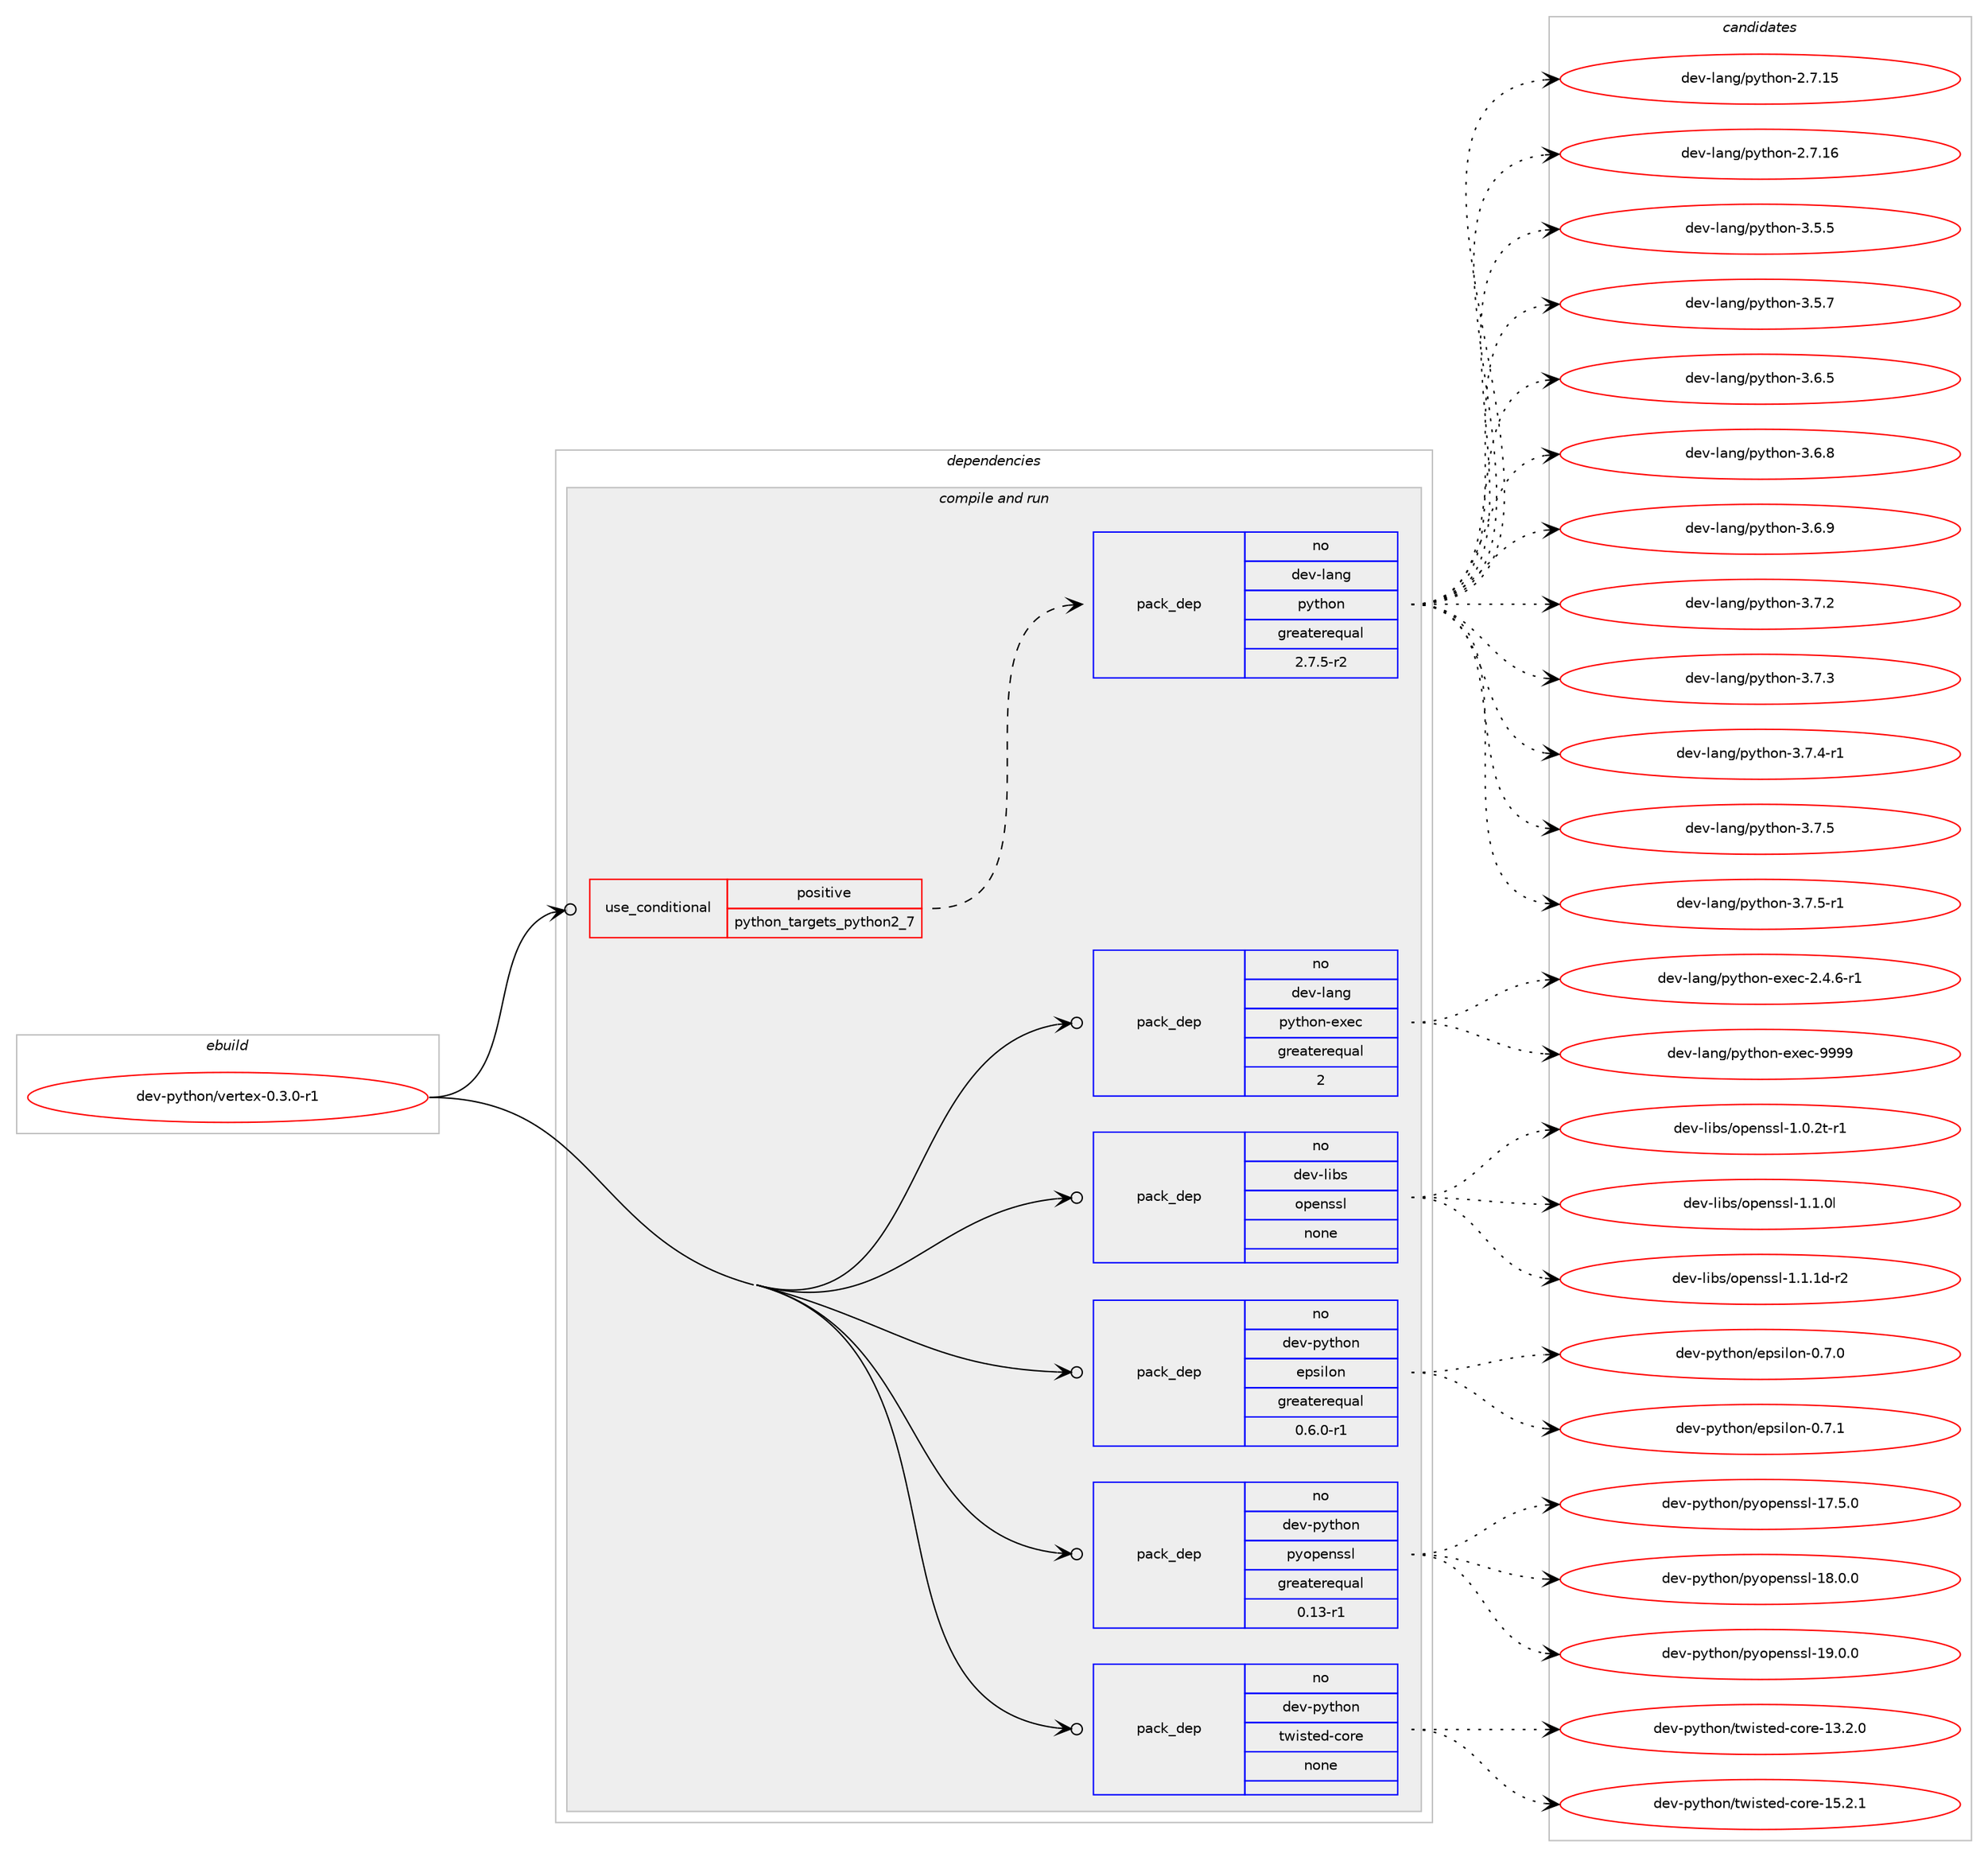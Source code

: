 digraph prolog {

# *************
# Graph options
# *************

newrank=true;
concentrate=true;
compound=true;
graph [rankdir=LR,fontname=Helvetica,fontsize=10,ranksep=1.5];#, ranksep=2.5, nodesep=0.2];
edge  [arrowhead=vee];
node  [fontname=Helvetica,fontsize=10];

# **********
# The ebuild
# **********

subgraph cluster_leftcol {
color=gray;
rank=same;
label=<<i>ebuild</i>>;
id [label="dev-python/vertex-0.3.0-r1", color=red, width=4, href="../dev-python/vertex-0.3.0-r1.svg"];
}

# ****************
# The dependencies
# ****************

subgraph cluster_midcol {
color=gray;
label=<<i>dependencies</i>>;
subgraph cluster_compile {
fillcolor="#eeeeee";
style=filled;
label=<<i>compile</i>>;
}
subgraph cluster_compileandrun {
fillcolor="#eeeeee";
style=filled;
label=<<i>compile and run</i>>;
subgraph cond151124 {
dependency642944 [label=<<TABLE BORDER="0" CELLBORDER="1" CELLSPACING="0" CELLPADDING="4"><TR><TD ROWSPAN="3" CELLPADDING="10">use_conditional</TD></TR><TR><TD>positive</TD></TR><TR><TD>python_targets_python2_7</TD></TR></TABLE>>, shape=none, color=red];
subgraph pack479932 {
dependency642945 [label=<<TABLE BORDER="0" CELLBORDER="1" CELLSPACING="0" CELLPADDING="4" WIDTH="220"><TR><TD ROWSPAN="6" CELLPADDING="30">pack_dep</TD></TR><TR><TD WIDTH="110">no</TD></TR><TR><TD>dev-lang</TD></TR><TR><TD>python</TD></TR><TR><TD>greaterequal</TD></TR><TR><TD>2.7.5-r2</TD></TR></TABLE>>, shape=none, color=blue];
}
dependency642944:e -> dependency642945:w [weight=20,style="dashed",arrowhead="vee"];
}
id:e -> dependency642944:w [weight=20,style="solid",arrowhead="odotvee"];
subgraph pack479933 {
dependency642946 [label=<<TABLE BORDER="0" CELLBORDER="1" CELLSPACING="0" CELLPADDING="4" WIDTH="220"><TR><TD ROWSPAN="6" CELLPADDING="30">pack_dep</TD></TR><TR><TD WIDTH="110">no</TD></TR><TR><TD>dev-lang</TD></TR><TR><TD>python-exec</TD></TR><TR><TD>greaterequal</TD></TR><TR><TD>2</TD></TR></TABLE>>, shape=none, color=blue];
}
id:e -> dependency642946:w [weight=20,style="solid",arrowhead="odotvee"];
subgraph pack479934 {
dependency642947 [label=<<TABLE BORDER="0" CELLBORDER="1" CELLSPACING="0" CELLPADDING="4" WIDTH="220"><TR><TD ROWSPAN="6" CELLPADDING="30">pack_dep</TD></TR><TR><TD WIDTH="110">no</TD></TR><TR><TD>dev-libs</TD></TR><TR><TD>openssl</TD></TR><TR><TD>none</TD></TR><TR><TD></TD></TR></TABLE>>, shape=none, color=blue];
}
id:e -> dependency642947:w [weight=20,style="solid",arrowhead="odotvee"];
subgraph pack479935 {
dependency642948 [label=<<TABLE BORDER="0" CELLBORDER="1" CELLSPACING="0" CELLPADDING="4" WIDTH="220"><TR><TD ROWSPAN="6" CELLPADDING="30">pack_dep</TD></TR><TR><TD WIDTH="110">no</TD></TR><TR><TD>dev-python</TD></TR><TR><TD>epsilon</TD></TR><TR><TD>greaterequal</TD></TR><TR><TD>0.6.0-r1</TD></TR></TABLE>>, shape=none, color=blue];
}
id:e -> dependency642948:w [weight=20,style="solid",arrowhead="odotvee"];
subgraph pack479936 {
dependency642949 [label=<<TABLE BORDER="0" CELLBORDER="1" CELLSPACING="0" CELLPADDING="4" WIDTH="220"><TR><TD ROWSPAN="6" CELLPADDING="30">pack_dep</TD></TR><TR><TD WIDTH="110">no</TD></TR><TR><TD>dev-python</TD></TR><TR><TD>pyopenssl</TD></TR><TR><TD>greaterequal</TD></TR><TR><TD>0.13-r1</TD></TR></TABLE>>, shape=none, color=blue];
}
id:e -> dependency642949:w [weight=20,style="solid",arrowhead="odotvee"];
subgraph pack479937 {
dependency642950 [label=<<TABLE BORDER="0" CELLBORDER="1" CELLSPACING="0" CELLPADDING="4" WIDTH="220"><TR><TD ROWSPAN="6" CELLPADDING="30">pack_dep</TD></TR><TR><TD WIDTH="110">no</TD></TR><TR><TD>dev-python</TD></TR><TR><TD>twisted-core</TD></TR><TR><TD>none</TD></TR><TR><TD></TD></TR></TABLE>>, shape=none, color=blue];
}
id:e -> dependency642950:w [weight=20,style="solid",arrowhead="odotvee"];
}
subgraph cluster_run {
fillcolor="#eeeeee";
style=filled;
label=<<i>run</i>>;
}
}

# **************
# The candidates
# **************

subgraph cluster_choices {
rank=same;
color=gray;
label=<<i>candidates</i>>;

subgraph choice479932 {
color=black;
nodesep=1;
choice10010111845108971101034711212111610411111045504655464953 [label="dev-lang/python-2.7.15", color=red, width=4,href="../dev-lang/python-2.7.15.svg"];
choice10010111845108971101034711212111610411111045504655464954 [label="dev-lang/python-2.7.16", color=red, width=4,href="../dev-lang/python-2.7.16.svg"];
choice100101118451089711010347112121116104111110455146534653 [label="dev-lang/python-3.5.5", color=red, width=4,href="../dev-lang/python-3.5.5.svg"];
choice100101118451089711010347112121116104111110455146534655 [label="dev-lang/python-3.5.7", color=red, width=4,href="../dev-lang/python-3.5.7.svg"];
choice100101118451089711010347112121116104111110455146544653 [label="dev-lang/python-3.6.5", color=red, width=4,href="../dev-lang/python-3.6.5.svg"];
choice100101118451089711010347112121116104111110455146544656 [label="dev-lang/python-3.6.8", color=red, width=4,href="../dev-lang/python-3.6.8.svg"];
choice100101118451089711010347112121116104111110455146544657 [label="dev-lang/python-3.6.9", color=red, width=4,href="../dev-lang/python-3.6.9.svg"];
choice100101118451089711010347112121116104111110455146554650 [label="dev-lang/python-3.7.2", color=red, width=4,href="../dev-lang/python-3.7.2.svg"];
choice100101118451089711010347112121116104111110455146554651 [label="dev-lang/python-3.7.3", color=red, width=4,href="../dev-lang/python-3.7.3.svg"];
choice1001011184510897110103471121211161041111104551465546524511449 [label="dev-lang/python-3.7.4-r1", color=red, width=4,href="../dev-lang/python-3.7.4-r1.svg"];
choice100101118451089711010347112121116104111110455146554653 [label="dev-lang/python-3.7.5", color=red, width=4,href="../dev-lang/python-3.7.5.svg"];
choice1001011184510897110103471121211161041111104551465546534511449 [label="dev-lang/python-3.7.5-r1", color=red, width=4,href="../dev-lang/python-3.7.5-r1.svg"];
dependency642945:e -> choice10010111845108971101034711212111610411111045504655464953:w [style=dotted,weight="100"];
dependency642945:e -> choice10010111845108971101034711212111610411111045504655464954:w [style=dotted,weight="100"];
dependency642945:e -> choice100101118451089711010347112121116104111110455146534653:w [style=dotted,weight="100"];
dependency642945:e -> choice100101118451089711010347112121116104111110455146534655:w [style=dotted,weight="100"];
dependency642945:e -> choice100101118451089711010347112121116104111110455146544653:w [style=dotted,weight="100"];
dependency642945:e -> choice100101118451089711010347112121116104111110455146544656:w [style=dotted,weight="100"];
dependency642945:e -> choice100101118451089711010347112121116104111110455146544657:w [style=dotted,weight="100"];
dependency642945:e -> choice100101118451089711010347112121116104111110455146554650:w [style=dotted,weight="100"];
dependency642945:e -> choice100101118451089711010347112121116104111110455146554651:w [style=dotted,weight="100"];
dependency642945:e -> choice1001011184510897110103471121211161041111104551465546524511449:w [style=dotted,weight="100"];
dependency642945:e -> choice100101118451089711010347112121116104111110455146554653:w [style=dotted,weight="100"];
dependency642945:e -> choice1001011184510897110103471121211161041111104551465546534511449:w [style=dotted,weight="100"];
}
subgraph choice479933 {
color=black;
nodesep=1;
choice10010111845108971101034711212111610411111045101120101994550465246544511449 [label="dev-lang/python-exec-2.4.6-r1", color=red, width=4,href="../dev-lang/python-exec-2.4.6-r1.svg"];
choice10010111845108971101034711212111610411111045101120101994557575757 [label="dev-lang/python-exec-9999", color=red, width=4,href="../dev-lang/python-exec-9999.svg"];
dependency642946:e -> choice10010111845108971101034711212111610411111045101120101994550465246544511449:w [style=dotted,weight="100"];
dependency642946:e -> choice10010111845108971101034711212111610411111045101120101994557575757:w [style=dotted,weight="100"];
}
subgraph choice479934 {
color=black;
nodesep=1;
choice1001011184510810598115471111121011101151151084549464846501164511449 [label="dev-libs/openssl-1.0.2t-r1", color=red, width=4,href="../dev-libs/openssl-1.0.2t-r1.svg"];
choice100101118451081059811547111112101110115115108454946494648108 [label="dev-libs/openssl-1.1.0l", color=red, width=4,href="../dev-libs/openssl-1.1.0l.svg"];
choice1001011184510810598115471111121011101151151084549464946491004511450 [label="dev-libs/openssl-1.1.1d-r2", color=red, width=4,href="../dev-libs/openssl-1.1.1d-r2.svg"];
dependency642947:e -> choice1001011184510810598115471111121011101151151084549464846501164511449:w [style=dotted,weight="100"];
dependency642947:e -> choice100101118451081059811547111112101110115115108454946494648108:w [style=dotted,weight="100"];
dependency642947:e -> choice1001011184510810598115471111121011101151151084549464946491004511450:w [style=dotted,weight="100"];
}
subgraph choice479935 {
color=black;
nodesep=1;
choice1001011184511212111610411111047101112115105108111110454846554648 [label="dev-python/epsilon-0.7.0", color=red, width=4,href="../dev-python/epsilon-0.7.0.svg"];
choice1001011184511212111610411111047101112115105108111110454846554649 [label="dev-python/epsilon-0.7.1", color=red, width=4,href="../dev-python/epsilon-0.7.1.svg"];
dependency642948:e -> choice1001011184511212111610411111047101112115105108111110454846554648:w [style=dotted,weight="100"];
dependency642948:e -> choice1001011184511212111610411111047101112115105108111110454846554649:w [style=dotted,weight="100"];
}
subgraph choice479936 {
color=black;
nodesep=1;
choice100101118451121211161041111104711212111111210111011511510845495546534648 [label="dev-python/pyopenssl-17.5.0", color=red, width=4,href="../dev-python/pyopenssl-17.5.0.svg"];
choice100101118451121211161041111104711212111111210111011511510845495646484648 [label="dev-python/pyopenssl-18.0.0", color=red, width=4,href="../dev-python/pyopenssl-18.0.0.svg"];
choice100101118451121211161041111104711212111111210111011511510845495746484648 [label="dev-python/pyopenssl-19.0.0", color=red, width=4,href="../dev-python/pyopenssl-19.0.0.svg"];
dependency642949:e -> choice100101118451121211161041111104711212111111210111011511510845495546534648:w [style=dotted,weight="100"];
dependency642949:e -> choice100101118451121211161041111104711212111111210111011511510845495646484648:w [style=dotted,weight="100"];
dependency642949:e -> choice100101118451121211161041111104711212111111210111011511510845495746484648:w [style=dotted,weight="100"];
}
subgraph choice479937 {
color=black;
nodesep=1;
choice1001011184511212111610411111047116119105115116101100459911111410145495146504648 [label="dev-python/twisted-core-13.2.0", color=red, width=4,href="../dev-python/twisted-core-13.2.0.svg"];
choice1001011184511212111610411111047116119105115116101100459911111410145495346504649 [label="dev-python/twisted-core-15.2.1", color=red, width=4,href="../dev-python/twisted-core-15.2.1.svg"];
dependency642950:e -> choice1001011184511212111610411111047116119105115116101100459911111410145495146504648:w [style=dotted,weight="100"];
dependency642950:e -> choice1001011184511212111610411111047116119105115116101100459911111410145495346504649:w [style=dotted,weight="100"];
}
}

}
